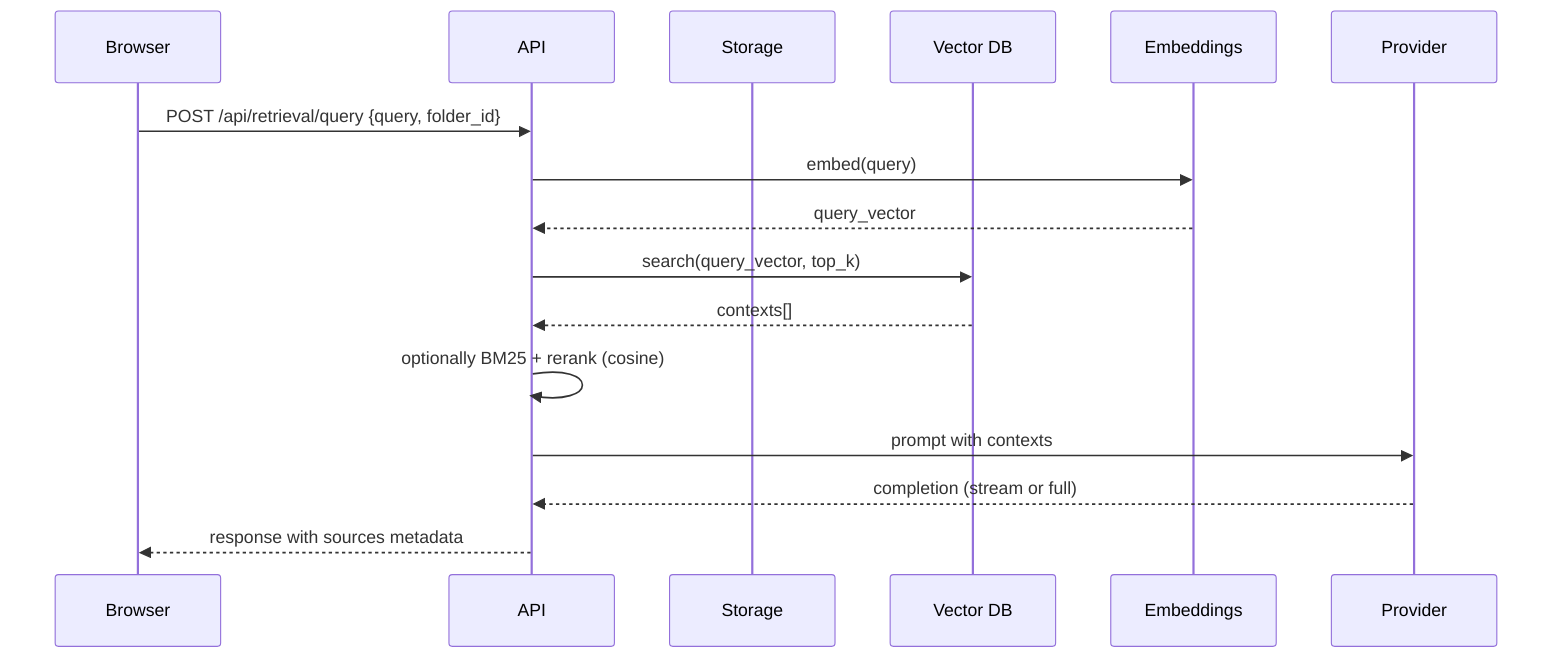 sequenceDiagram
  participant B as Browser
  participant A as API
  participant S as Storage
  participant V as Vector DB
  participant E as Embeddings
  participant P as Provider

  B->>A: POST /api/retrieval/query {query, folder_id}
  A->>E: embed(query)
  E-->>A: query_vector
  A->>V: search(query_vector, top_k)
  V-->>A: contexts[]
  A->>A: optionally BM25 + rerank (cosine)
  A->>P: prompt with contexts
  P-->>A: completion (stream or full)
  A-->>B: response with sources metadata